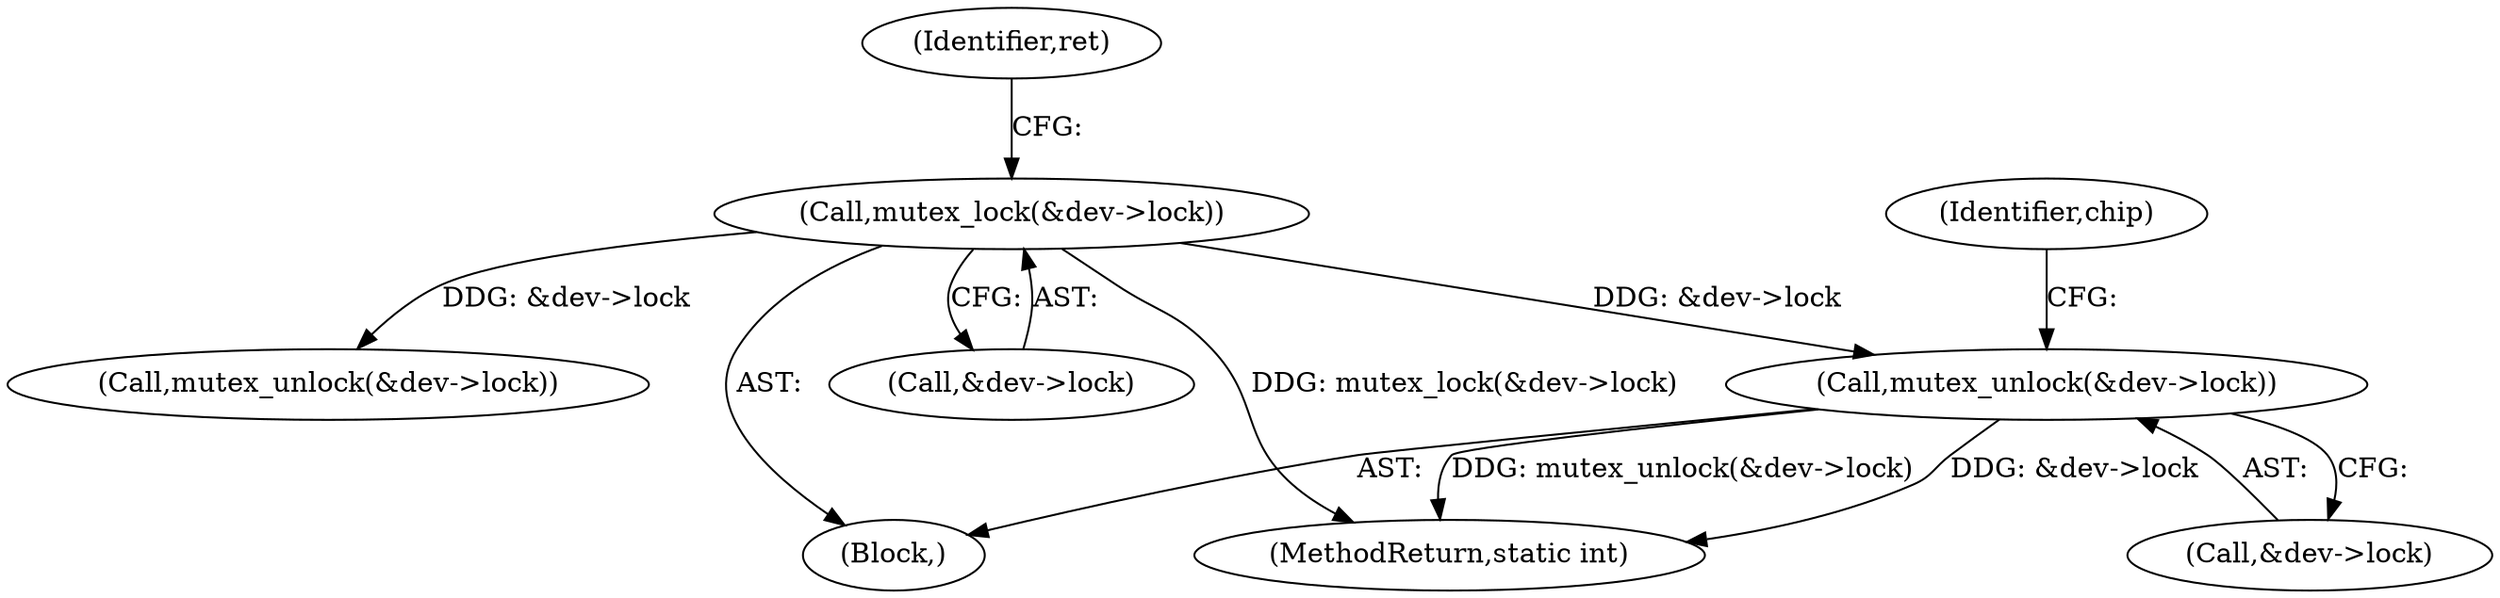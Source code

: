 digraph "0_linux_7a7b5df84b6b4e5d599c7289526eed96541a0654_0@API" {
"1000179" [label="(Call,mutex_unlock(&dev->lock))"];
"1000124" [label="(Call,mutex_lock(&dev->lock))"];
"1000204" [label="(MethodReturn,static int)"];
"1000125" [label="(Call,&dev->lock)"];
"1000191" [label="(Call,mutex_unlock(&dev->lock))"];
"1000179" [label="(Call,mutex_unlock(&dev->lock))"];
"1000124" [label="(Call,mutex_lock(&dev->lock))"];
"1000180" [label="(Call,&dev->lock)"];
"1000105" [label="(Block,)"];
"1000185" [label="(Identifier,chip)"];
"1000130" [label="(Identifier,ret)"];
"1000179" -> "1000105"  [label="AST: "];
"1000179" -> "1000180"  [label="CFG: "];
"1000180" -> "1000179"  [label="AST: "];
"1000185" -> "1000179"  [label="CFG: "];
"1000179" -> "1000204"  [label="DDG: mutex_unlock(&dev->lock)"];
"1000179" -> "1000204"  [label="DDG: &dev->lock"];
"1000124" -> "1000179"  [label="DDG: &dev->lock"];
"1000124" -> "1000105"  [label="AST: "];
"1000124" -> "1000125"  [label="CFG: "];
"1000125" -> "1000124"  [label="AST: "];
"1000130" -> "1000124"  [label="CFG: "];
"1000124" -> "1000204"  [label="DDG: mutex_lock(&dev->lock)"];
"1000124" -> "1000191"  [label="DDG: &dev->lock"];
}
